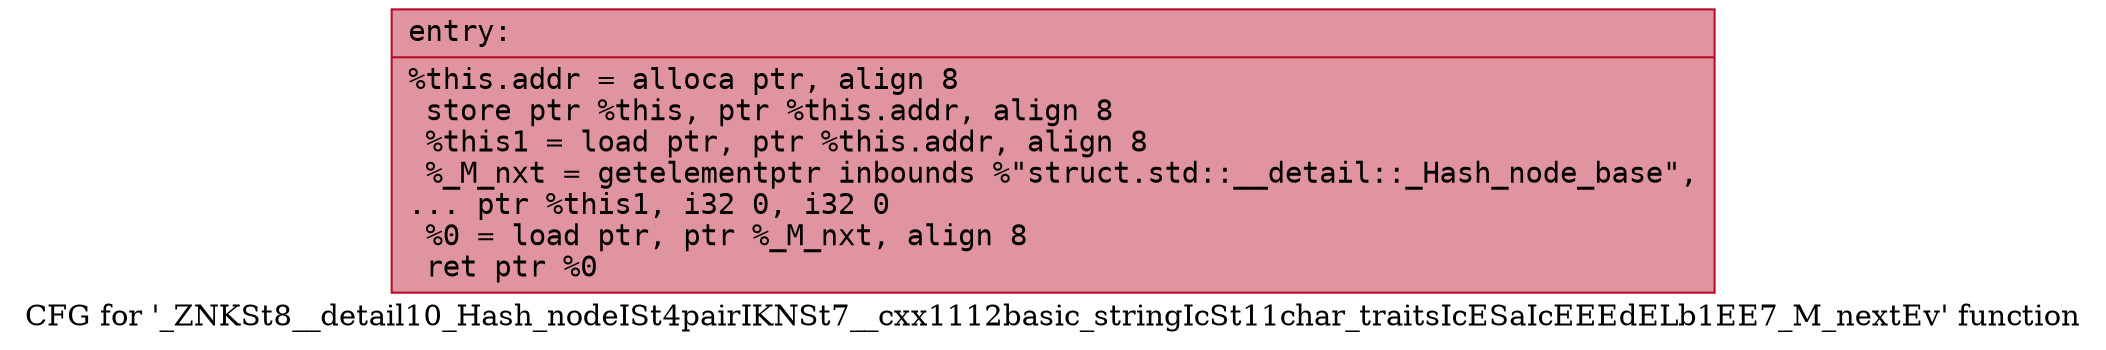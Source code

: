 digraph "CFG for '_ZNKSt8__detail10_Hash_nodeISt4pairIKNSt7__cxx1112basic_stringIcSt11char_traitsIcESaIcEEEdELb1EE7_M_nextEv' function" {
	label="CFG for '_ZNKSt8__detail10_Hash_nodeISt4pairIKNSt7__cxx1112basic_stringIcSt11char_traitsIcESaIcEEEdELb1EE7_M_nextEv' function";

	Node0x556bfe98d8c0 [shape=record,color="#b70d28ff", style=filled, fillcolor="#b70d2870" fontname="Courier",label="{entry:\l|  %this.addr = alloca ptr, align 8\l  store ptr %this, ptr %this.addr, align 8\l  %this1 = load ptr, ptr %this.addr, align 8\l  %_M_nxt = getelementptr inbounds %\"struct.std::__detail::_Hash_node_base\",\l... ptr %this1, i32 0, i32 0\l  %0 = load ptr, ptr %_M_nxt, align 8\l  ret ptr %0\l}"];
}
